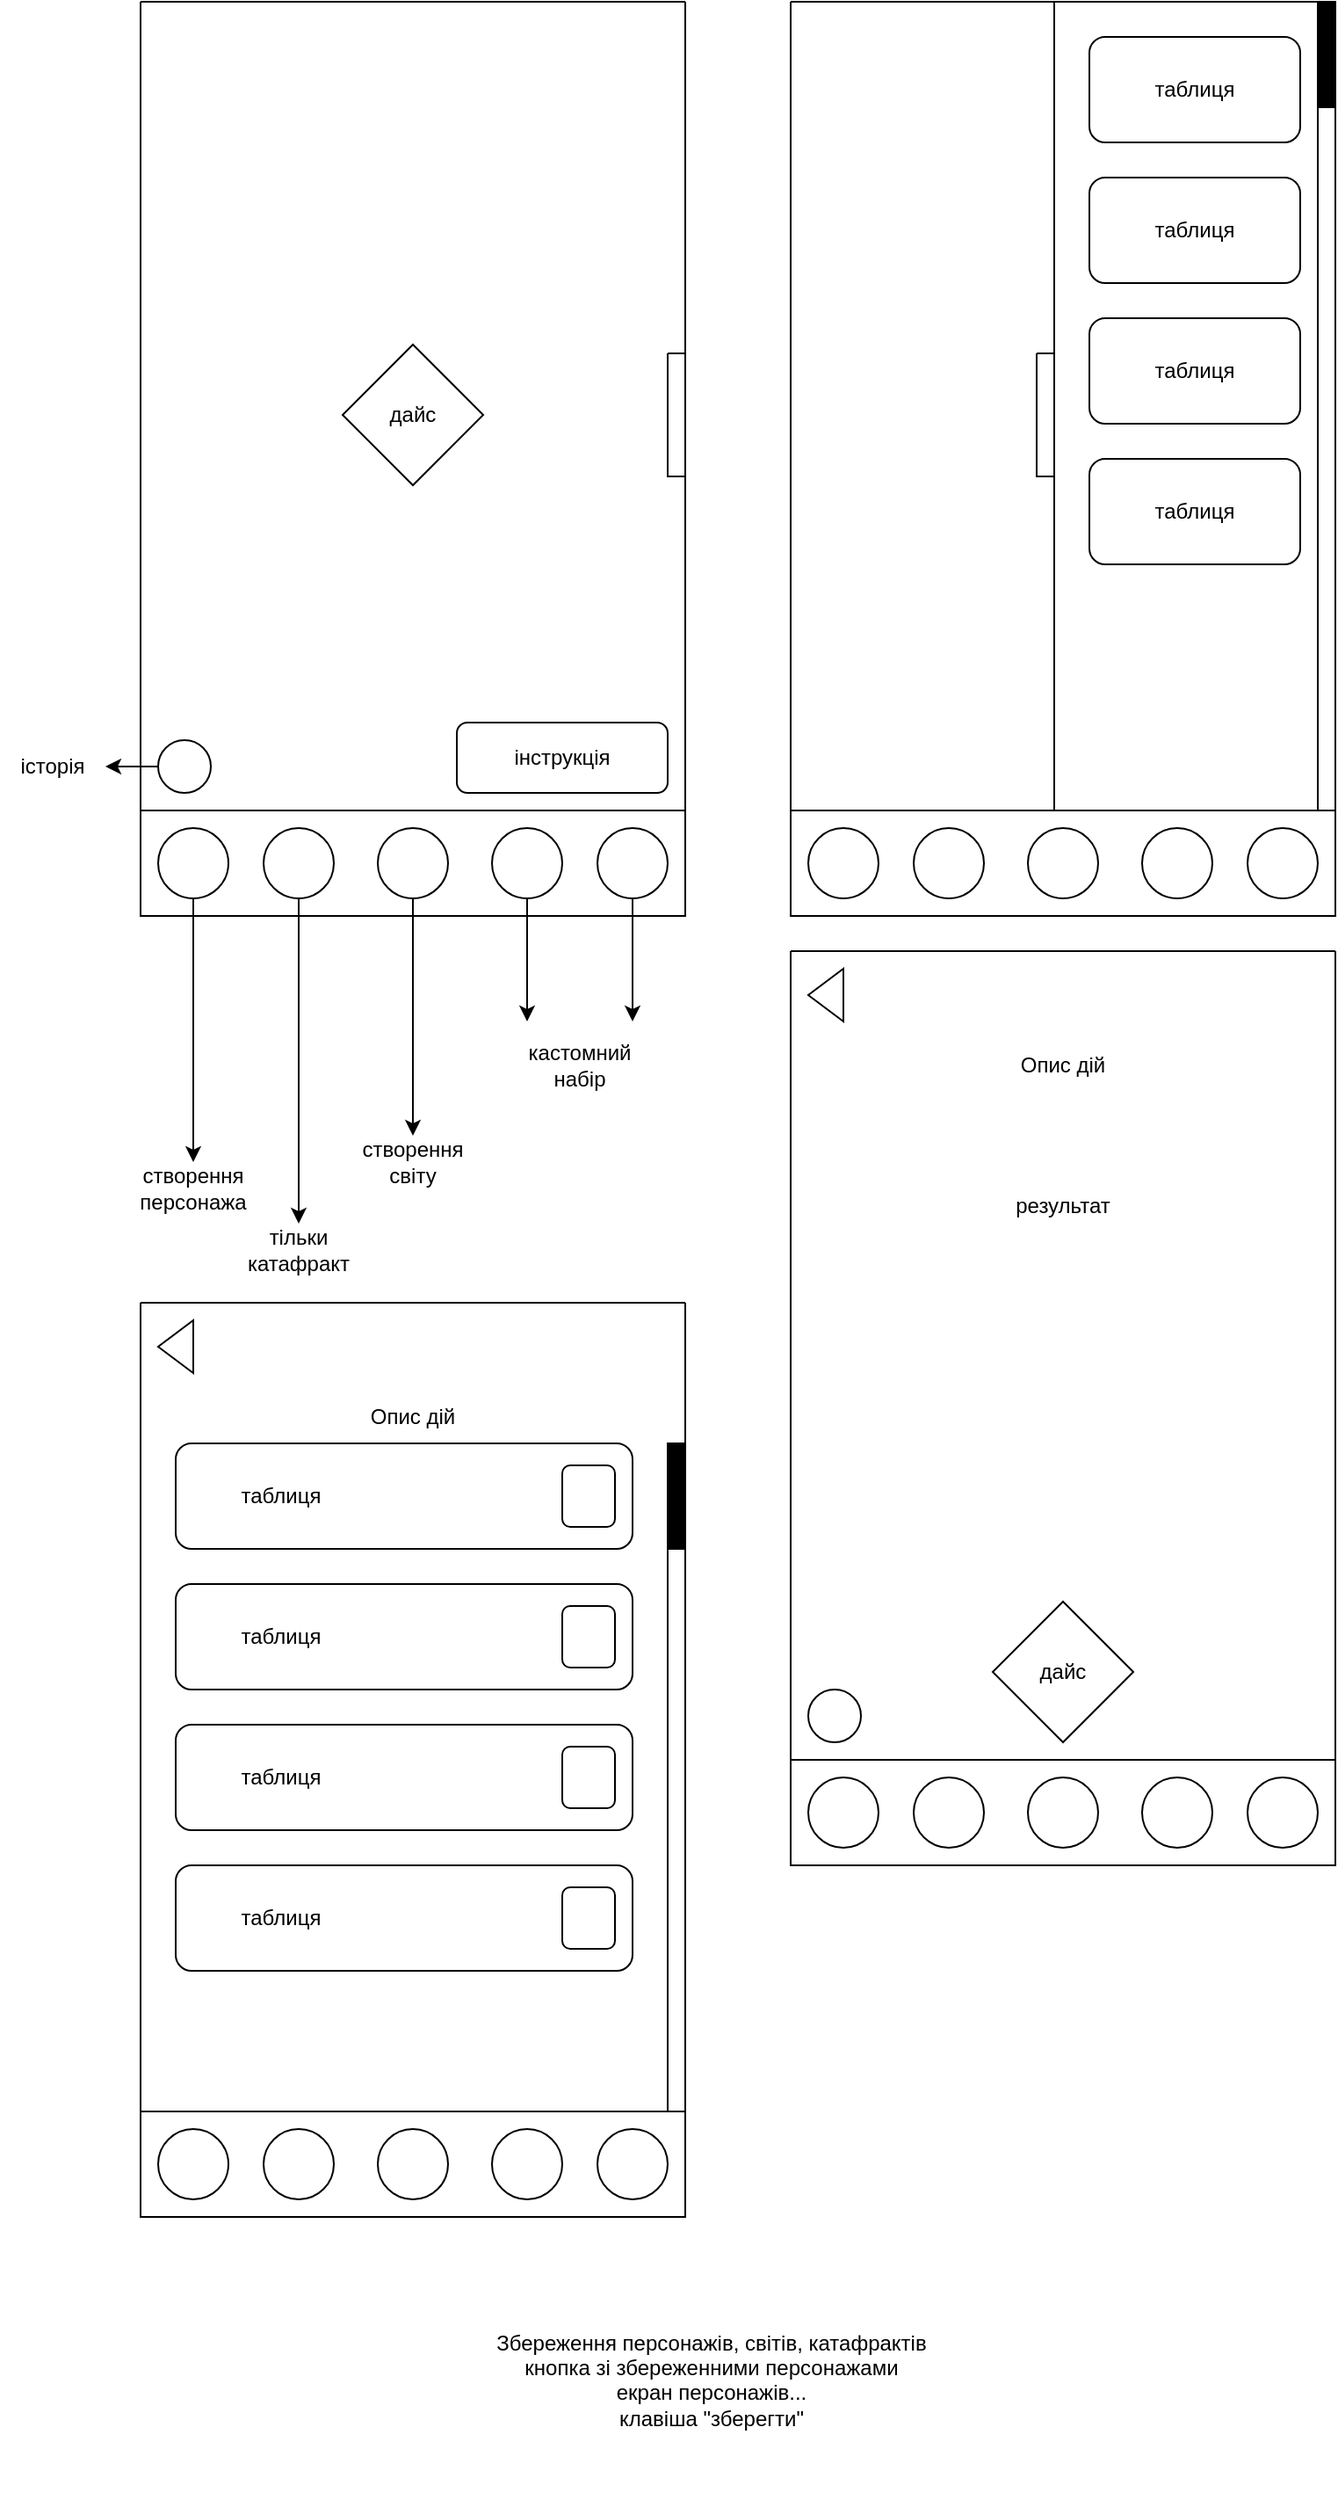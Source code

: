 <mxfile version="26.1.1">
  <diagram name="Страница — 1" id="fqhx1KdsKReFU8F8x3z7">
    <mxGraphModel dx="1380" dy="773" grid="1" gridSize="10" guides="1" tooltips="1" connect="1" arrows="1" fold="1" page="1" pageScale="1" pageWidth="827" pageHeight="1169" math="0" shadow="0">
      <root>
        <mxCell id="0" />
        <mxCell id="1" parent="0" />
        <mxCell id="7Y5YvEiYkqr1PFVsgEZW-2" value="" style="swimlane;startSize=0;" vertex="1" parent="1">
          <mxGeometry x="80" y="100" width="310" height="520" as="geometry" />
        </mxCell>
        <mxCell id="7Y5YvEiYkqr1PFVsgEZW-3" value="" style="swimlane;startSize=0;" vertex="1" parent="7Y5YvEiYkqr1PFVsgEZW-2">
          <mxGeometry y="460" width="310" height="60" as="geometry" />
        </mxCell>
        <mxCell id="7Y5YvEiYkqr1PFVsgEZW-26" style="edgeStyle=orthogonalEdgeStyle;rounded=0;orthogonalLoop=1;jettySize=auto;html=1;exitX=0.5;exitY=1;exitDx=0;exitDy=0;" edge="1" parent="7Y5YvEiYkqr1PFVsgEZW-3" source="7Y5YvEiYkqr1PFVsgEZW-9">
          <mxGeometry relative="1" as="geometry">
            <mxPoint x="30" y="200" as="targetPoint" />
          </mxGeometry>
        </mxCell>
        <mxCell id="7Y5YvEiYkqr1PFVsgEZW-9" value="" style="ellipse;whiteSpace=wrap;html=1;aspect=fixed;" vertex="1" parent="7Y5YvEiYkqr1PFVsgEZW-3">
          <mxGeometry x="10" y="10" width="40" height="40" as="geometry" />
        </mxCell>
        <mxCell id="7Y5YvEiYkqr1PFVsgEZW-10" value="" style="ellipse;whiteSpace=wrap;html=1;aspect=fixed;" vertex="1" parent="7Y5YvEiYkqr1PFVsgEZW-3">
          <mxGeometry x="70" y="10" width="40" height="40" as="geometry" />
        </mxCell>
        <mxCell id="7Y5YvEiYkqr1PFVsgEZW-11" value="" style="ellipse;whiteSpace=wrap;html=1;aspect=fixed;" vertex="1" parent="7Y5YvEiYkqr1PFVsgEZW-3">
          <mxGeometry x="135" y="10" width="40" height="40" as="geometry" />
        </mxCell>
        <mxCell id="7Y5YvEiYkqr1PFVsgEZW-32" style="edgeStyle=orthogonalEdgeStyle;rounded=0;orthogonalLoop=1;jettySize=auto;html=1;exitX=0.5;exitY=1;exitDx=0;exitDy=0;" edge="1" parent="7Y5YvEiYkqr1PFVsgEZW-3" source="7Y5YvEiYkqr1PFVsgEZW-12">
          <mxGeometry relative="1" as="geometry">
            <mxPoint x="220" y="120" as="targetPoint" />
          </mxGeometry>
        </mxCell>
        <mxCell id="7Y5YvEiYkqr1PFVsgEZW-12" value="" style="ellipse;whiteSpace=wrap;html=1;aspect=fixed;" vertex="1" parent="7Y5YvEiYkqr1PFVsgEZW-3">
          <mxGeometry x="200" y="10" width="40" height="40" as="geometry" />
        </mxCell>
        <mxCell id="7Y5YvEiYkqr1PFVsgEZW-13" value="" style="ellipse;whiteSpace=wrap;html=1;aspect=fixed;" vertex="1" parent="7Y5YvEiYkqr1PFVsgEZW-3">
          <mxGeometry x="260" y="10" width="40" height="40" as="geometry" />
        </mxCell>
        <mxCell id="7Y5YvEiYkqr1PFVsgEZW-6" value="" style="swimlane;startSize=0;" vertex="1" parent="7Y5YvEiYkqr1PFVsgEZW-2">
          <mxGeometry x="300" y="200" width="10" height="70" as="geometry" />
        </mxCell>
        <mxCell id="7Y5YvEiYkqr1PFVsgEZW-47" value="" style="rhombus;whiteSpace=wrap;html=1;" vertex="1" parent="7Y5YvEiYkqr1PFVsgEZW-2">
          <mxGeometry x="115" y="195" width="80" height="80" as="geometry" />
        </mxCell>
        <mxCell id="7Y5YvEiYkqr1PFVsgEZW-48" value="дайс" style="text;html=1;align=center;verticalAlign=middle;whiteSpace=wrap;rounded=0;" vertex="1" parent="7Y5YvEiYkqr1PFVsgEZW-2">
          <mxGeometry x="125" y="220" width="60" height="30" as="geometry" />
        </mxCell>
        <mxCell id="7Y5YvEiYkqr1PFVsgEZW-49" value="" style="rounded=1;whiteSpace=wrap;html=1;" vertex="1" parent="7Y5YvEiYkqr1PFVsgEZW-2">
          <mxGeometry x="180" y="410" width="120" height="40" as="geometry" />
        </mxCell>
        <mxCell id="7Y5YvEiYkqr1PFVsgEZW-50" value="інструкція" style="text;html=1;align=center;verticalAlign=middle;whiteSpace=wrap;rounded=0;" vertex="1" parent="7Y5YvEiYkqr1PFVsgEZW-2">
          <mxGeometry x="210" y="415" width="60" height="30" as="geometry" />
        </mxCell>
        <mxCell id="7Y5YvEiYkqr1PFVsgEZW-51" value="" style="ellipse;whiteSpace=wrap;html=1;aspect=fixed;" vertex="1" parent="7Y5YvEiYkqr1PFVsgEZW-2">
          <mxGeometry x="10" y="420" width="30" height="30" as="geometry" />
        </mxCell>
        <mxCell id="7Y5YvEiYkqr1PFVsgEZW-4" value="" style="swimlane;startSize=0;" vertex="1" parent="1">
          <mxGeometry x="450" y="100" width="310" height="520" as="geometry" />
        </mxCell>
        <mxCell id="7Y5YvEiYkqr1PFVsgEZW-5" value="" style="swimlane;startSize=0;" vertex="1" parent="7Y5YvEiYkqr1PFVsgEZW-4">
          <mxGeometry y="460" width="310" height="60" as="geometry" />
        </mxCell>
        <mxCell id="7Y5YvEiYkqr1PFVsgEZW-21" value="" style="ellipse;whiteSpace=wrap;html=1;aspect=fixed;" vertex="1" parent="7Y5YvEiYkqr1PFVsgEZW-5">
          <mxGeometry x="10" y="10" width="40" height="40" as="geometry" />
        </mxCell>
        <mxCell id="7Y5YvEiYkqr1PFVsgEZW-22" value="" style="ellipse;whiteSpace=wrap;html=1;aspect=fixed;" vertex="1" parent="7Y5YvEiYkqr1PFVsgEZW-5">
          <mxGeometry x="70" y="10" width="40" height="40" as="geometry" />
        </mxCell>
        <mxCell id="7Y5YvEiYkqr1PFVsgEZW-23" value="" style="ellipse;whiteSpace=wrap;html=1;aspect=fixed;" vertex="1" parent="7Y5YvEiYkqr1PFVsgEZW-5">
          <mxGeometry x="135" y="10" width="40" height="40" as="geometry" />
        </mxCell>
        <mxCell id="7Y5YvEiYkqr1PFVsgEZW-24" value="" style="ellipse;whiteSpace=wrap;html=1;aspect=fixed;" vertex="1" parent="7Y5YvEiYkqr1PFVsgEZW-5">
          <mxGeometry x="200" y="10" width="40" height="40" as="geometry" />
        </mxCell>
        <mxCell id="7Y5YvEiYkqr1PFVsgEZW-25" value="" style="ellipse;whiteSpace=wrap;html=1;aspect=fixed;" vertex="1" parent="7Y5YvEiYkqr1PFVsgEZW-5">
          <mxGeometry x="260" y="10" width="40" height="40" as="geometry" />
        </mxCell>
        <mxCell id="7Y5YvEiYkqr1PFVsgEZW-7" value="" style="swimlane;startSize=0;" vertex="1" parent="7Y5YvEiYkqr1PFVsgEZW-4">
          <mxGeometry x="140" y="200" width="10" height="70" as="geometry" />
        </mxCell>
        <mxCell id="7Y5YvEiYkqr1PFVsgEZW-8" value="" style="swimlane;startSize=0;" vertex="1" parent="1">
          <mxGeometry x="600" y="100" width="160" height="460" as="geometry" />
        </mxCell>
        <mxCell id="7Y5YvEiYkqr1PFVsgEZW-37" value="" style="rounded=1;whiteSpace=wrap;html=1;" vertex="1" parent="7Y5YvEiYkqr1PFVsgEZW-8">
          <mxGeometry x="20" y="20" width="120" height="60" as="geometry" />
        </mxCell>
        <mxCell id="7Y5YvEiYkqr1PFVsgEZW-38" value="" style="rounded=1;whiteSpace=wrap;html=1;" vertex="1" parent="7Y5YvEiYkqr1PFVsgEZW-8">
          <mxGeometry x="20" y="100" width="120" height="60" as="geometry" />
        </mxCell>
        <mxCell id="7Y5YvEiYkqr1PFVsgEZW-39" value="" style="rounded=1;whiteSpace=wrap;html=1;" vertex="1" parent="7Y5YvEiYkqr1PFVsgEZW-8">
          <mxGeometry x="20" y="180" width="120" height="60" as="geometry" />
        </mxCell>
        <mxCell id="7Y5YvEiYkqr1PFVsgEZW-40" value="" style="rounded=1;whiteSpace=wrap;html=1;" vertex="1" parent="7Y5YvEiYkqr1PFVsgEZW-8">
          <mxGeometry x="20" y="260" width="120" height="60" as="geometry" />
        </mxCell>
        <mxCell id="7Y5YvEiYkqr1PFVsgEZW-41" value="таблиця" style="text;html=1;align=center;verticalAlign=middle;whiteSpace=wrap;rounded=0;" vertex="1" parent="7Y5YvEiYkqr1PFVsgEZW-8">
          <mxGeometry x="50" y="35" width="60" height="30" as="geometry" />
        </mxCell>
        <mxCell id="7Y5YvEiYkqr1PFVsgEZW-42" value="таблиця" style="text;html=1;align=center;verticalAlign=middle;whiteSpace=wrap;rounded=0;" vertex="1" parent="7Y5YvEiYkqr1PFVsgEZW-8">
          <mxGeometry x="50" y="115" width="60" height="30" as="geometry" />
        </mxCell>
        <mxCell id="7Y5YvEiYkqr1PFVsgEZW-43" value="таблиця" style="text;html=1;align=center;verticalAlign=middle;whiteSpace=wrap;rounded=0;" vertex="1" parent="7Y5YvEiYkqr1PFVsgEZW-8">
          <mxGeometry x="50" y="195" width="60" height="30" as="geometry" />
        </mxCell>
        <mxCell id="7Y5YvEiYkqr1PFVsgEZW-44" value="таблиця" style="text;html=1;align=center;verticalAlign=middle;whiteSpace=wrap;rounded=0;" vertex="1" parent="7Y5YvEiYkqr1PFVsgEZW-8">
          <mxGeometry x="50" y="275" width="60" height="30" as="geometry" />
        </mxCell>
        <mxCell id="7Y5YvEiYkqr1PFVsgEZW-45" value="" style="rounded=0;whiteSpace=wrap;html=1;" vertex="1" parent="7Y5YvEiYkqr1PFVsgEZW-8">
          <mxGeometry x="150" width="10" height="460" as="geometry" />
        </mxCell>
        <mxCell id="7Y5YvEiYkqr1PFVsgEZW-46" value="" style="rounded=0;whiteSpace=wrap;html=1;strokeColor=default;fillColor=#000000;" vertex="1" parent="7Y5YvEiYkqr1PFVsgEZW-8">
          <mxGeometry x="150" width="10" height="60" as="geometry" />
        </mxCell>
        <mxCell id="7Y5YvEiYkqr1PFVsgEZW-27" value="створення персонажа" style="text;html=1;align=center;verticalAlign=middle;whiteSpace=wrap;rounded=0;" vertex="1" parent="1">
          <mxGeometry x="80" y="760" width="60" height="30" as="geometry" />
        </mxCell>
        <mxCell id="7Y5YvEiYkqr1PFVsgEZW-29" value="тільки катафракт" style="text;html=1;align=center;verticalAlign=middle;whiteSpace=wrap;rounded=0;" vertex="1" parent="1">
          <mxGeometry x="140" y="795" width="60" height="30" as="geometry" />
        </mxCell>
        <mxCell id="7Y5YvEiYkqr1PFVsgEZW-28" style="edgeStyle=orthogonalEdgeStyle;rounded=0;orthogonalLoop=1;jettySize=auto;html=1;exitX=0.5;exitY=1;exitDx=0;exitDy=0;" edge="1" parent="1" source="7Y5YvEiYkqr1PFVsgEZW-10" target="7Y5YvEiYkqr1PFVsgEZW-29">
          <mxGeometry relative="1" as="geometry">
            <mxPoint x="170" y="810" as="targetPoint" />
          </mxGeometry>
        </mxCell>
        <mxCell id="7Y5YvEiYkqr1PFVsgEZW-31" value="створення світу" style="text;html=1;align=center;verticalAlign=middle;whiteSpace=wrap;rounded=0;" vertex="1" parent="1">
          <mxGeometry x="205" y="745" width="60" height="30" as="geometry" />
        </mxCell>
        <mxCell id="7Y5YvEiYkqr1PFVsgEZW-30" style="edgeStyle=orthogonalEdgeStyle;rounded=0;orthogonalLoop=1;jettySize=auto;html=1;exitX=0.5;exitY=1;exitDx=0;exitDy=0;" edge="1" parent="1" source="7Y5YvEiYkqr1PFVsgEZW-11" target="7Y5YvEiYkqr1PFVsgEZW-31">
          <mxGeometry relative="1" as="geometry">
            <mxPoint x="235" y="760" as="targetPoint" />
          </mxGeometry>
        </mxCell>
        <mxCell id="7Y5YvEiYkqr1PFVsgEZW-33" style="edgeStyle=orthogonalEdgeStyle;rounded=0;orthogonalLoop=1;jettySize=auto;html=1;exitX=0.5;exitY=1;exitDx=0;exitDy=0;" edge="1" parent="1" source="7Y5YvEiYkqr1PFVsgEZW-13">
          <mxGeometry relative="1" as="geometry">
            <mxPoint x="360" y="680" as="targetPoint" />
          </mxGeometry>
        </mxCell>
        <mxCell id="7Y5YvEiYkqr1PFVsgEZW-35" value="кастомний набір" style="text;html=1;align=center;verticalAlign=middle;whiteSpace=wrap;rounded=0;" vertex="1" parent="1">
          <mxGeometry x="300" y="690" width="60" height="30" as="geometry" />
        </mxCell>
        <mxCell id="7Y5YvEiYkqr1PFVsgEZW-53" value="історія" style="text;html=1;align=center;verticalAlign=middle;whiteSpace=wrap;rounded=0;" vertex="1" parent="1">
          <mxGeometry y="520" width="60" height="30" as="geometry" />
        </mxCell>
        <mxCell id="7Y5YvEiYkqr1PFVsgEZW-54" value="" style="swimlane;startSize=0;" vertex="1" parent="1">
          <mxGeometry x="450" y="640" width="310" height="520" as="geometry" />
        </mxCell>
        <mxCell id="7Y5YvEiYkqr1PFVsgEZW-55" value="" style="swimlane;startSize=0;" vertex="1" parent="7Y5YvEiYkqr1PFVsgEZW-54">
          <mxGeometry y="460" width="310" height="60" as="geometry" />
        </mxCell>
        <mxCell id="7Y5YvEiYkqr1PFVsgEZW-57" value="" style="ellipse;whiteSpace=wrap;html=1;aspect=fixed;" vertex="1" parent="7Y5YvEiYkqr1PFVsgEZW-55">
          <mxGeometry x="10" y="10" width="40" height="40" as="geometry" />
        </mxCell>
        <mxCell id="7Y5YvEiYkqr1PFVsgEZW-58" value="" style="ellipse;whiteSpace=wrap;html=1;aspect=fixed;" vertex="1" parent="7Y5YvEiYkqr1PFVsgEZW-55">
          <mxGeometry x="70" y="10" width="40" height="40" as="geometry" />
        </mxCell>
        <mxCell id="7Y5YvEiYkqr1PFVsgEZW-59" value="" style="ellipse;whiteSpace=wrap;html=1;aspect=fixed;" vertex="1" parent="7Y5YvEiYkqr1PFVsgEZW-55">
          <mxGeometry x="135" y="10" width="40" height="40" as="geometry" />
        </mxCell>
        <mxCell id="7Y5YvEiYkqr1PFVsgEZW-61" value="" style="ellipse;whiteSpace=wrap;html=1;aspect=fixed;" vertex="1" parent="7Y5YvEiYkqr1PFVsgEZW-55">
          <mxGeometry x="200" y="10" width="40" height="40" as="geometry" />
        </mxCell>
        <mxCell id="7Y5YvEiYkqr1PFVsgEZW-62" value="" style="ellipse;whiteSpace=wrap;html=1;aspect=fixed;" vertex="1" parent="7Y5YvEiYkqr1PFVsgEZW-55">
          <mxGeometry x="260" y="10" width="40" height="40" as="geometry" />
        </mxCell>
        <mxCell id="7Y5YvEiYkqr1PFVsgEZW-64" value="" style="rhombus;whiteSpace=wrap;html=1;" vertex="1" parent="7Y5YvEiYkqr1PFVsgEZW-54">
          <mxGeometry x="115" y="370" width="80" height="80" as="geometry" />
        </mxCell>
        <mxCell id="7Y5YvEiYkqr1PFVsgEZW-65" value="дайс" style="text;html=1;align=center;verticalAlign=middle;whiteSpace=wrap;rounded=0;" vertex="1" parent="7Y5YvEiYkqr1PFVsgEZW-54">
          <mxGeometry x="125" y="395" width="60" height="30" as="geometry" />
        </mxCell>
        <mxCell id="7Y5YvEiYkqr1PFVsgEZW-68" value="" style="ellipse;whiteSpace=wrap;html=1;aspect=fixed;" vertex="1" parent="7Y5YvEiYkqr1PFVsgEZW-54">
          <mxGeometry x="10" y="420" width="30" height="30" as="geometry" />
        </mxCell>
        <mxCell id="7Y5YvEiYkqr1PFVsgEZW-70" value="Опис дій" style="text;html=1;align=center;verticalAlign=middle;whiteSpace=wrap;rounded=0;" vertex="1" parent="7Y5YvEiYkqr1PFVsgEZW-54">
          <mxGeometry x="125" y="50" width="60" height="30" as="geometry" />
        </mxCell>
        <mxCell id="7Y5YvEiYkqr1PFVsgEZW-71" value="результат" style="text;html=1;align=center;verticalAlign=middle;whiteSpace=wrap;rounded=0;" vertex="1" parent="7Y5YvEiYkqr1PFVsgEZW-54">
          <mxGeometry x="125" y="130" width="60" height="30" as="geometry" />
        </mxCell>
        <mxCell id="7Y5YvEiYkqr1PFVsgEZW-72" value="" style="triangle;whiteSpace=wrap;html=1;rotation=-180;" vertex="1" parent="7Y5YvEiYkqr1PFVsgEZW-54">
          <mxGeometry x="10" y="10" width="20" height="30" as="geometry" />
        </mxCell>
        <mxCell id="7Y5YvEiYkqr1PFVsgEZW-69" style="edgeStyle=orthogonalEdgeStyle;rounded=0;orthogonalLoop=1;jettySize=auto;html=1;exitX=0;exitY=0.5;exitDx=0;exitDy=0;entryX=1;entryY=0.5;entryDx=0;entryDy=0;" edge="1" parent="1" source="7Y5YvEiYkqr1PFVsgEZW-51" target="7Y5YvEiYkqr1PFVsgEZW-53">
          <mxGeometry relative="1" as="geometry" />
        </mxCell>
        <mxCell id="7Y5YvEiYkqr1PFVsgEZW-89" value="" style="swimlane;startSize=0;" vertex="1" parent="1">
          <mxGeometry x="80" y="840" width="310" height="520" as="geometry" />
        </mxCell>
        <mxCell id="7Y5YvEiYkqr1PFVsgEZW-90" value="" style="swimlane;startSize=0;" vertex="1" parent="7Y5YvEiYkqr1PFVsgEZW-89">
          <mxGeometry y="460" width="310" height="60" as="geometry" />
        </mxCell>
        <mxCell id="7Y5YvEiYkqr1PFVsgEZW-91" value="" style="ellipse;whiteSpace=wrap;html=1;aspect=fixed;" vertex="1" parent="7Y5YvEiYkqr1PFVsgEZW-90">
          <mxGeometry x="10" y="10" width="40" height="40" as="geometry" />
        </mxCell>
        <mxCell id="7Y5YvEiYkqr1PFVsgEZW-92" value="" style="ellipse;whiteSpace=wrap;html=1;aspect=fixed;" vertex="1" parent="7Y5YvEiYkqr1PFVsgEZW-90">
          <mxGeometry x="70" y="10" width="40" height="40" as="geometry" />
        </mxCell>
        <mxCell id="7Y5YvEiYkqr1PFVsgEZW-93" value="" style="ellipse;whiteSpace=wrap;html=1;aspect=fixed;" vertex="1" parent="7Y5YvEiYkqr1PFVsgEZW-90">
          <mxGeometry x="135" y="10" width="40" height="40" as="geometry" />
        </mxCell>
        <mxCell id="7Y5YvEiYkqr1PFVsgEZW-94" value="" style="ellipse;whiteSpace=wrap;html=1;aspect=fixed;" vertex="1" parent="7Y5YvEiYkqr1PFVsgEZW-90">
          <mxGeometry x="200" y="10" width="40" height="40" as="geometry" />
        </mxCell>
        <mxCell id="7Y5YvEiYkqr1PFVsgEZW-95" value="" style="ellipse;whiteSpace=wrap;html=1;aspect=fixed;" vertex="1" parent="7Y5YvEiYkqr1PFVsgEZW-90">
          <mxGeometry x="260" y="10" width="40" height="40" as="geometry" />
        </mxCell>
        <mxCell id="7Y5YvEiYkqr1PFVsgEZW-100" value="Опис дій" style="text;html=1;align=center;verticalAlign=middle;whiteSpace=wrap;rounded=0;" vertex="1" parent="7Y5YvEiYkqr1PFVsgEZW-89">
          <mxGeometry x="125" y="50" width="60" height="30" as="geometry" />
        </mxCell>
        <mxCell id="7Y5YvEiYkqr1PFVsgEZW-102" value="" style="triangle;whiteSpace=wrap;html=1;rotation=-180;" vertex="1" parent="7Y5YvEiYkqr1PFVsgEZW-89">
          <mxGeometry x="10" y="10" width="20" height="30" as="geometry" />
        </mxCell>
        <mxCell id="7Y5YvEiYkqr1PFVsgEZW-103" value="" style="rounded=1;whiteSpace=wrap;html=1;" vertex="1" parent="7Y5YvEiYkqr1PFVsgEZW-89">
          <mxGeometry x="20" y="80" width="260" height="60" as="geometry" />
        </mxCell>
        <mxCell id="7Y5YvEiYkqr1PFVsgEZW-104" value="" style="rounded=1;whiteSpace=wrap;html=1;" vertex="1" parent="7Y5YvEiYkqr1PFVsgEZW-89">
          <mxGeometry x="20" y="160" width="260" height="60" as="geometry" />
        </mxCell>
        <mxCell id="7Y5YvEiYkqr1PFVsgEZW-105" value="" style="rounded=1;whiteSpace=wrap;html=1;" vertex="1" parent="7Y5YvEiYkqr1PFVsgEZW-89">
          <mxGeometry x="20" y="240" width="260" height="60" as="geometry" />
        </mxCell>
        <mxCell id="7Y5YvEiYkqr1PFVsgEZW-107" value="таблиця" style="text;html=1;align=center;verticalAlign=middle;whiteSpace=wrap;rounded=0;" vertex="1" parent="7Y5YvEiYkqr1PFVsgEZW-89">
          <mxGeometry x="50" y="95" width="60" height="30" as="geometry" />
        </mxCell>
        <mxCell id="7Y5YvEiYkqr1PFVsgEZW-108" value="таблиця" style="text;html=1;align=center;verticalAlign=middle;whiteSpace=wrap;rounded=0;" vertex="1" parent="7Y5YvEiYkqr1PFVsgEZW-89">
          <mxGeometry x="50" y="175" width="60" height="30" as="geometry" />
        </mxCell>
        <mxCell id="7Y5YvEiYkqr1PFVsgEZW-109" value="таблиця" style="text;html=1;align=center;verticalAlign=middle;whiteSpace=wrap;rounded=0;" vertex="1" parent="7Y5YvEiYkqr1PFVsgEZW-89">
          <mxGeometry x="50" y="255" width="60" height="30" as="geometry" />
        </mxCell>
        <mxCell id="7Y5YvEiYkqr1PFVsgEZW-114" value="" style="rounded=1;whiteSpace=wrap;html=1;" vertex="1" parent="7Y5YvEiYkqr1PFVsgEZW-89">
          <mxGeometry x="20" y="320" width="260" height="60" as="geometry" />
        </mxCell>
        <mxCell id="7Y5YvEiYkqr1PFVsgEZW-115" value="таблиця" style="text;html=1;align=center;verticalAlign=middle;whiteSpace=wrap;rounded=0;" vertex="1" parent="7Y5YvEiYkqr1PFVsgEZW-89">
          <mxGeometry x="50" y="335" width="60" height="30" as="geometry" />
        </mxCell>
        <mxCell id="7Y5YvEiYkqr1PFVsgEZW-116" value="" style="rounded=1;whiteSpace=wrap;html=1;" vertex="1" parent="7Y5YvEiYkqr1PFVsgEZW-89">
          <mxGeometry x="240" y="92.5" width="30" height="35" as="geometry" />
        </mxCell>
        <mxCell id="7Y5YvEiYkqr1PFVsgEZW-117" value="" style="rounded=1;whiteSpace=wrap;html=1;" vertex="1" parent="7Y5YvEiYkqr1PFVsgEZW-89">
          <mxGeometry x="240" y="172.5" width="30" height="35" as="geometry" />
        </mxCell>
        <mxCell id="7Y5YvEiYkqr1PFVsgEZW-118" value="" style="rounded=1;whiteSpace=wrap;html=1;" vertex="1" parent="7Y5YvEiYkqr1PFVsgEZW-89">
          <mxGeometry x="240" y="252.5" width="30" height="35" as="geometry" />
        </mxCell>
        <mxCell id="7Y5YvEiYkqr1PFVsgEZW-119" value="" style="rounded=1;whiteSpace=wrap;html=1;" vertex="1" parent="7Y5YvEiYkqr1PFVsgEZW-89">
          <mxGeometry x="240" y="332.5" width="30" height="35" as="geometry" />
        </mxCell>
        <mxCell id="7Y5YvEiYkqr1PFVsgEZW-111" value="" style="rounded=0;whiteSpace=wrap;html=1;" vertex="1" parent="1">
          <mxGeometry x="380" y="920" width="10" height="380" as="geometry" />
        </mxCell>
        <mxCell id="7Y5YvEiYkqr1PFVsgEZW-113" value="" style="rounded=0;whiteSpace=wrap;html=1;strokeColor=default;fillColor=#000000;" vertex="1" parent="1">
          <mxGeometry x="380" y="920" width="10" height="60" as="geometry" />
        </mxCell>
        <mxCell id="7Y5YvEiYkqr1PFVsgEZW-120" value="Збереження персонажів, світів, катафрактів&lt;div&gt;кнопка зі збереженними персонажами&lt;/div&gt;&lt;div&gt;екран персонажів...&lt;/div&gt;&lt;div&gt;клавіша &quot;зберегти&quot;&lt;/div&gt;&lt;div&gt;&lt;br&gt;&lt;/div&gt;" style="text;html=1;align=center;verticalAlign=middle;whiteSpace=wrap;rounded=0;" vertex="1" parent="1">
          <mxGeometry x="110" y="1400" width="590" height="120" as="geometry" />
        </mxCell>
      </root>
    </mxGraphModel>
  </diagram>
</mxfile>
